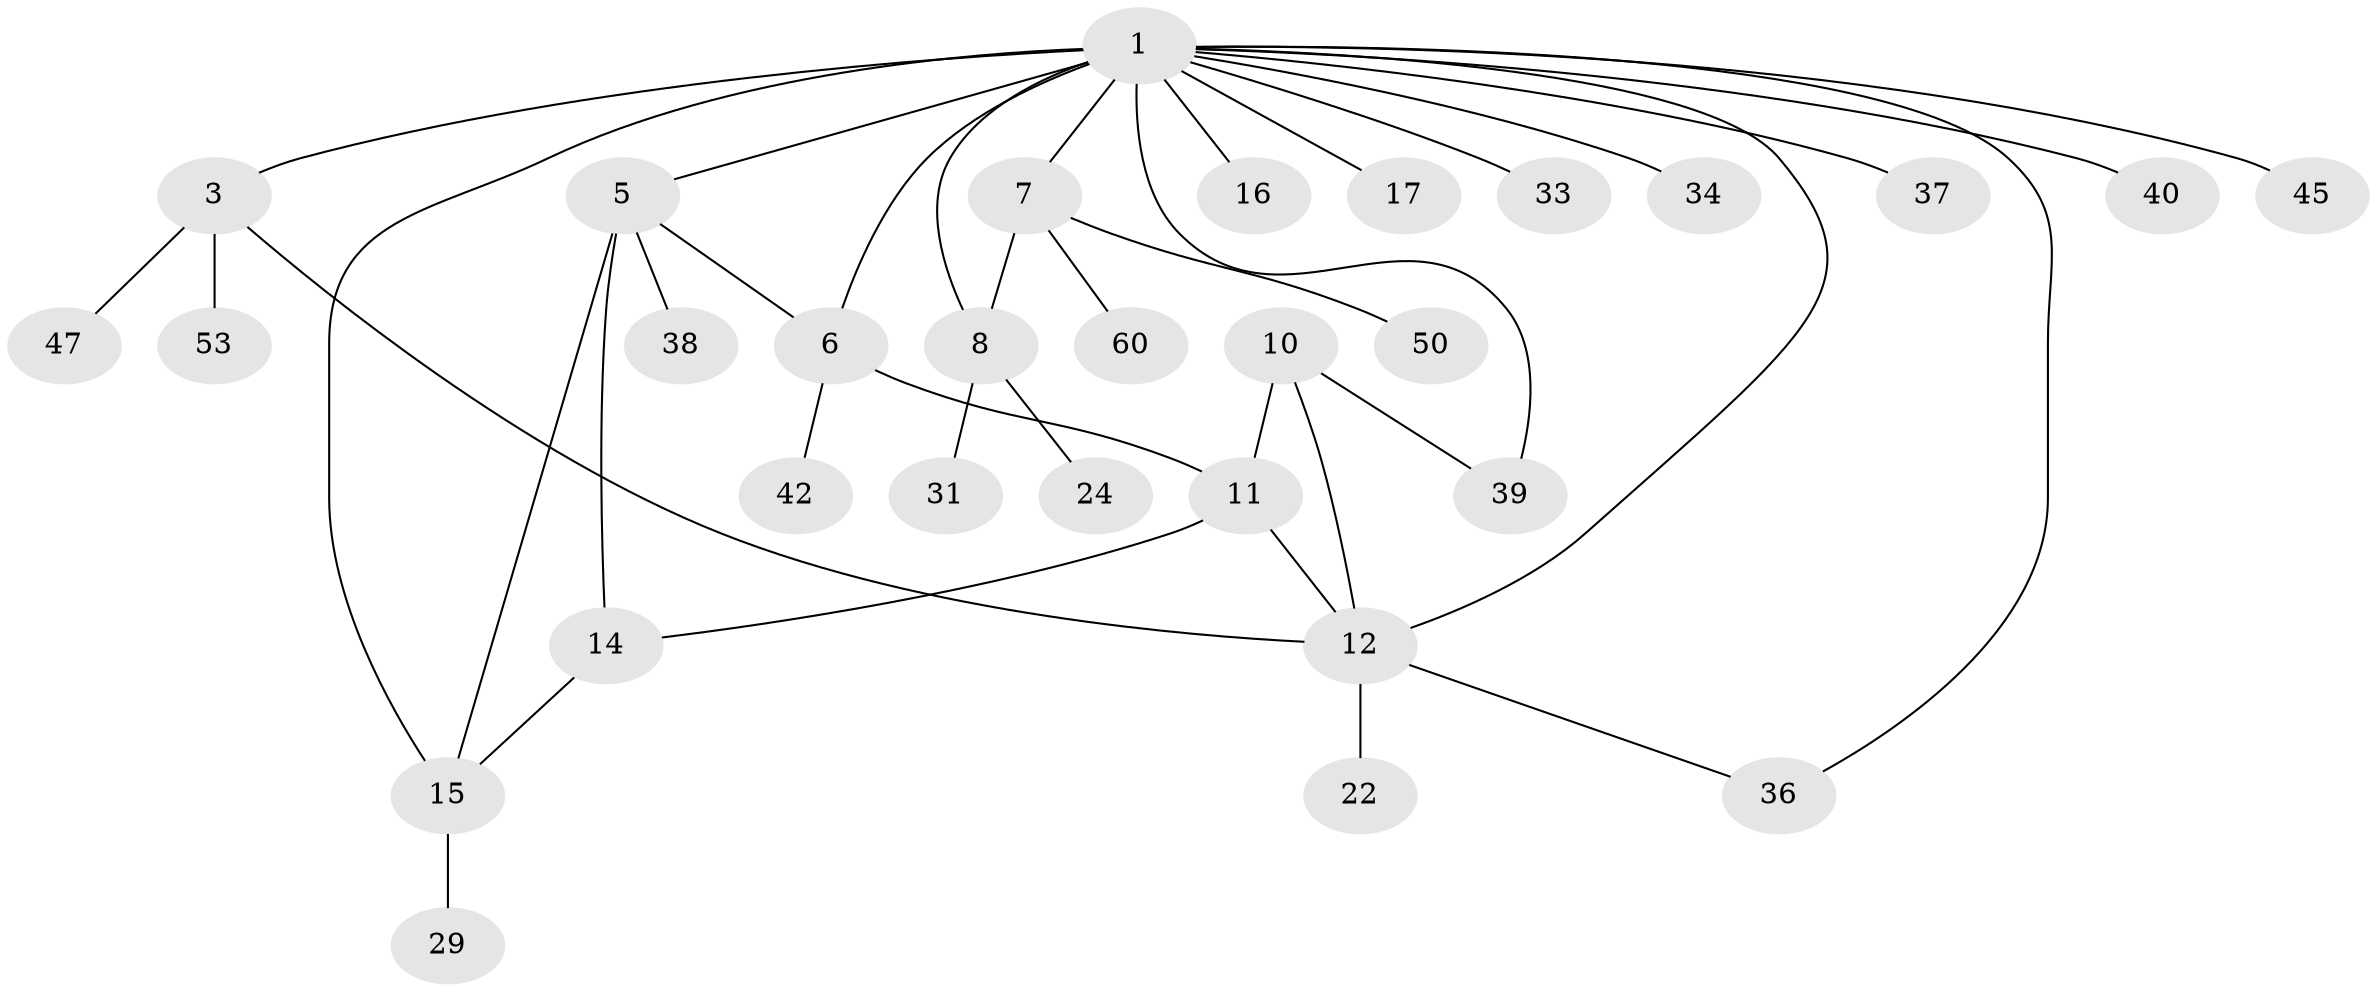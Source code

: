 // original degree distribution, {9: 0.016666666666666666, 5: 0.06666666666666667, 7: 0.06666666666666667, 4: 0.08333333333333333, 10: 0.016666666666666666, 3: 0.05, 1: 0.5666666666666667, 2: 0.13333333333333333}
// Generated by graph-tools (version 1.1) at 2025/16/03/09/25 04:16:09]
// undirected, 30 vertices, 39 edges
graph export_dot {
graph [start="1"]
  node [color=gray90,style=filled];
  1 [super="+4+2"];
  3;
  5 [super="+35+13+26"];
  6;
  7;
  8 [super="+28+23+20"];
  10 [super="+48"];
  11;
  12 [super="+54+56+58+21"];
  14 [super="+41+18"];
  15 [super="+19+43+25"];
  16;
  17 [super="+30"];
  22 [super="+32+27"];
  24;
  29;
  31;
  33;
  34 [super="+59"];
  36;
  37 [super="+44"];
  38;
  39;
  40;
  42;
  45;
  47;
  50;
  53;
  60;
  1 -- 3 [weight=2];
  1 -- 8 [weight=2];
  1 -- 16;
  1 -- 33;
  1 -- 34;
  1 -- 39;
  1 -- 45;
  1 -- 5;
  1 -- 6;
  1 -- 7;
  1 -- 40;
  1 -- 12;
  1 -- 15 [weight=2];
  1 -- 17;
  1 -- 36;
  1 -- 37;
  3 -- 12;
  3 -- 47;
  3 -- 53;
  5 -- 6;
  5 -- 38;
  5 -- 14;
  5 -- 15 [weight=2];
  6 -- 11;
  6 -- 42;
  7 -- 8;
  7 -- 50;
  7 -- 60;
  8 -- 24;
  8 -- 31;
  10 -- 11;
  10 -- 12;
  10 -- 39;
  11 -- 12;
  11 -- 14;
  12 -- 22;
  12 -- 36;
  14 -- 15;
  15 -- 29;
}
